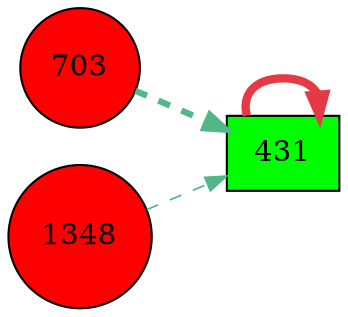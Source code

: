 digraph G{
rankdir=LR;
703 [style=filled, shape=circle, fillcolor="#fe0000", label="703"];
1348 [style=filled, shape=circle, fillcolor="#fe0000", label="1348"];
431 [style=filled, shape=box, fillcolor="#00fe00", label="431"];
431 -> 431 [color="#e63946",penwidth=4.00];
703 -> 431 [color="#52b788",style=dashed,penwidth=3.00];
1348 -> 431 [color="#52b788",style=dashed,penwidth=0.83];
}
